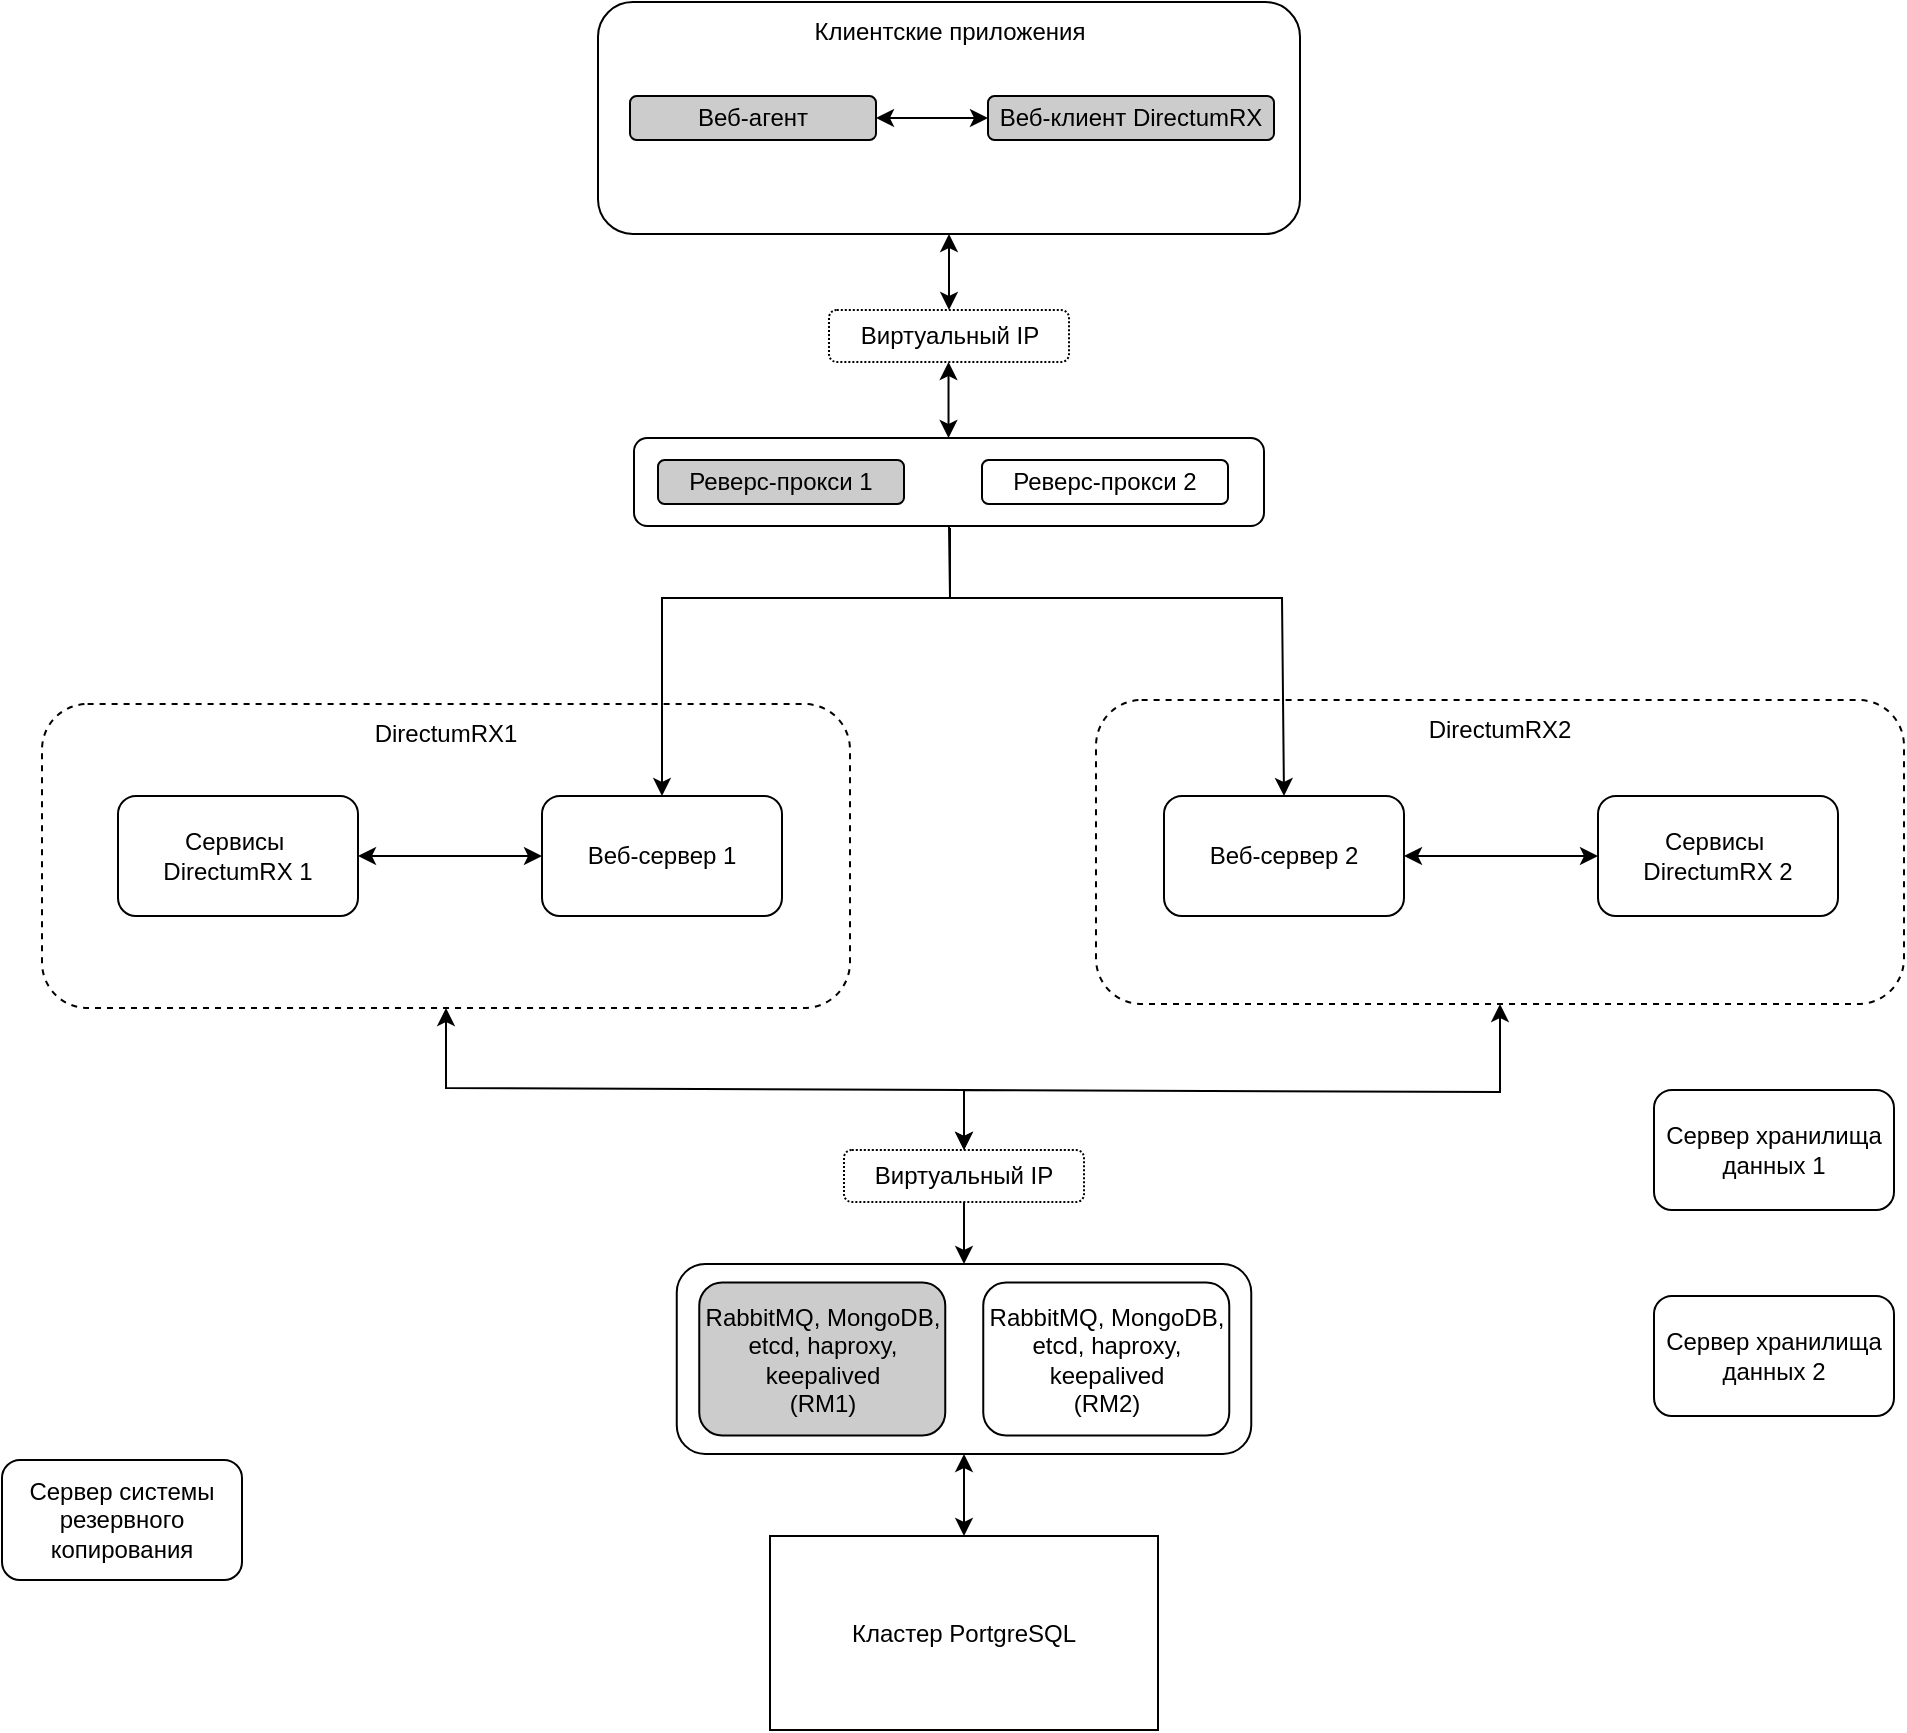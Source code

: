 <mxfile version="24.8.6">
  <diagram name="Страница — 1" id="taSbxQqE9CDGUTEGkazy">
    <mxGraphModel dx="2515" dy="953" grid="0" gridSize="10" guides="1" tooltips="1" connect="1" arrows="1" fold="1" page="1" pageScale="1" pageWidth="827" pageHeight="1169" math="0" shadow="0">
      <root>
        <mxCell id="0" />
        <mxCell id="1" parent="0" />
        <mxCell id="DbNHtFCvX-FUhnpGTAhA-1" value="" style="rounded=1;whiteSpace=wrap;html=1;" vertex="1" parent="1">
          <mxGeometry x="240" y="410" width="351" height="116" as="geometry" />
        </mxCell>
        <mxCell id="DbNHtFCvX-FUhnpGTAhA-2" value="Клиентские приложения" style="text;html=1;align=center;verticalAlign=middle;whiteSpace=wrap;rounded=0;" vertex="1" parent="1">
          <mxGeometry x="316.5" y="410" width="198" height="30" as="geometry" />
        </mxCell>
        <mxCell id="DbNHtFCvX-FUhnpGTAhA-3" value="Веб-агент" style="rounded=1;whiteSpace=wrap;html=1;fillColor=#CCCCCC;" vertex="1" parent="1">
          <mxGeometry x="256" y="457" width="123" height="22" as="geometry" />
        </mxCell>
        <mxCell id="DbNHtFCvX-FUhnpGTAhA-5" value="Веб-клиент DirectumRX" style="rounded=1;whiteSpace=wrap;html=1;fillColor=#CCCCCC;" vertex="1" parent="1">
          <mxGeometry x="435" y="457" width="143" height="22" as="geometry" />
        </mxCell>
        <mxCell id="DbNHtFCvX-FUhnpGTAhA-6" value="" style="endArrow=classic;startArrow=classic;html=1;rounded=0;exitX=1;exitY=0.5;exitDx=0;exitDy=0;entryX=0;entryY=0.5;entryDx=0;entryDy=0;" edge="1" parent="1" source="DbNHtFCvX-FUhnpGTAhA-3" target="DbNHtFCvX-FUhnpGTAhA-5">
          <mxGeometry width="50" height="50" relative="1" as="geometry">
            <mxPoint x="389" y="502" as="sourcePoint" />
            <mxPoint x="439" y="452" as="targetPoint" />
          </mxGeometry>
        </mxCell>
        <mxCell id="DbNHtFCvX-FUhnpGTAhA-7" value="Виртуальный IP" style="rounded=1;whiteSpace=wrap;html=1;fillStyle=auto;dashed=1;dashPattern=1 1;" vertex="1" parent="1">
          <mxGeometry x="355.5" y="564" width="120" height="26" as="geometry" />
        </mxCell>
        <mxCell id="DbNHtFCvX-FUhnpGTAhA-8" value="" style="endArrow=classic;startArrow=classic;html=1;rounded=0;entryX=0.5;entryY=1;entryDx=0;entryDy=0;exitX=0.5;exitY=0;exitDx=0;exitDy=0;" edge="1" parent="1" source="DbNHtFCvX-FUhnpGTAhA-7" target="DbNHtFCvX-FUhnpGTAhA-1">
          <mxGeometry width="50" height="50" relative="1" as="geometry">
            <mxPoint x="388" y="571" as="sourcePoint" />
            <mxPoint x="438" y="521" as="targetPoint" />
          </mxGeometry>
        </mxCell>
        <mxCell id="DbNHtFCvX-FUhnpGTAhA-9" value="" style="rounded=1;whiteSpace=wrap;html=1;" vertex="1" parent="1">
          <mxGeometry x="258" y="628" width="315" height="44" as="geometry" />
        </mxCell>
        <mxCell id="DbNHtFCvX-FUhnpGTAhA-10" value="Реверс-прокси 1" style="rounded=1;whiteSpace=wrap;html=1;fillColor=#CCCCCC;" vertex="1" parent="1">
          <mxGeometry x="270" y="639" width="123" height="22" as="geometry" />
        </mxCell>
        <mxCell id="DbNHtFCvX-FUhnpGTAhA-11" value="Реверс-прокси 2" style="rounded=1;whiteSpace=wrap;html=1;fillColor=#FFFFFF;" vertex="1" parent="1">
          <mxGeometry x="432" y="639" width="123" height="22" as="geometry" />
        </mxCell>
        <mxCell id="DbNHtFCvX-FUhnpGTAhA-12" value="" style="endArrow=classic;startArrow=classic;html=1;rounded=0;entryX=0.5;entryY=1;entryDx=0;entryDy=0;exitX=0.5;exitY=0;exitDx=0;exitDy=0;" edge="1" parent="1">
          <mxGeometry width="50" height="50" relative="1" as="geometry">
            <mxPoint x="415.26" y="628" as="sourcePoint" />
            <mxPoint x="415.26" y="590" as="targetPoint" />
          </mxGeometry>
        </mxCell>
        <mxCell id="DbNHtFCvX-FUhnpGTAhA-13" value="" style="rounded=1;whiteSpace=wrap;html=1;dashed=1;" vertex="1" parent="1">
          <mxGeometry x="-38" y="761" width="404" height="152" as="geometry" />
        </mxCell>
        <mxCell id="DbNHtFCvX-FUhnpGTAhA-14" value="DirectumRX1" style="text;html=1;align=center;verticalAlign=middle;whiteSpace=wrap;rounded=0;" vertex="1" parent="1">
          <mxGeometry x="134" y="761" width="60" height="30" as="geometry" />
        </mxCell>
        <mxCell id="DbNHtFCvX-FUhnpGTAhA-15" value="" style="rounded=1;whiteSpace=wrap;html=1;dashed=1;" vertex="1" parent="1">
          <mxGeometry x="489" y="759" width="404" height="152" as="geometry" />
        </mxCell>
        <mxCell id="DbNHtFCvX-FUhnpGTAhA-16" value="DirectumRX2" style="text;html=1;align=center;verticalAlign=middle;whiteSpace=wrap;rounded=0;" vertex="1" parent="1">
          <mxGeometry x="661" y="759" width="60" height="30" as="geometry" />
        </mxCell>
        <mxCell id="DbNHtFCvX-FUhnpGTAhA-18" value="" style="endArrow=classic;html=1;rounded=0;exitX=0.5;exitY=1;exitDx=0;exitDy=0;entryX=0.5;entryY=0;entryDx=0;entryDy=0;" edge="1" parent="1" source="DbNHtFCvX-FUhnpGTAhA-9" target="DbNHtFCvX-FUhnpGTAhA-20">
          <mxGeometry width="50" height="50" relative="1" as="geometry">
            <mxPoint x="343" y="739" as="sourcePoint" />
            <mxPoint x="393" y="689" as="targetPoint" />
            <Array as="points">
              <mxPoint x="416" y="708" />
              <mxPoint x="272" y="708" />
            </Array>
          </mxGeometry>
        </mxCell>
        <mxCell id="DbNHtFCvX-FUhnpGTAhA-19" value="" style="endArrow=classic;html=1;rounded=0;entryX=0.5;entryY=0;entryDx=0;entryDy=0;" edge="1" parent="1" target="DbNHtFCvX-FUhnpGTAhA-21">
          <mxGeometry width="50" height="50" relative="1" as="geometry">
            <mxPoint x="416" y="673" as="sourcePoint" />
            <mxPoint x="612" y="698" as="targetPoint" />
            <Array as="points">
              <mxPoint x="416" y="708" />
              <mxPoint x="582" y="708" />
            </Array>
          </mxGeometry>
        </mxCell>
        <mxCell id="DbNHtFCvX-FUhnpGTAhA-20" value="Веб-сервер 1" style="rounded=1;whiteSpace=wrap;html=1;" vertex="1" parent="1">
          <mxGeometry x="212" y="807" width="120" height="60" as="geometry" />
        </mxCell>
        <mxCell id="DbNHtFCvX-FUhnpGTAhA-21" value="Веб-сервер 2" style="rounded=1;whiteSpace=wrap;html=1;" vertex="1" parent="1">
          <mxGeometry x="523" y="807" width="120" height="60" as="geometry" />
        </mxCell>
        <mxCell id="DbNHtFCvX-FUhnpGTAhA-22" value="Сервисы&amp;nbsp;&lt;div&gt;DirectumRX 1&lt;/div&gt;" style="rounded=1;whiteSpace=wrap;html=1;" vertex="1" parent="1">
          <mxGeometry y="807" width="120" height="60" as="geometry" />
        </mxCell>
        <mxCell id="DbNHtFCvX-FUhnpGTAhA-23" value="Сервисы&amp;nbsp;&lt;div&gt;DirectumRX 2&lt;/div&gt;" style="rounded=1;whiteSpace=wrap;html=1;" vertex="1" parent="1">
          <mxGeometry x="740" y="807" width="120" height="60" as="geometry" />
        </mxCell>
        <mxCell id="DbNHtFCvX-FUhnpGTAhA-24" value="" style="endArrow=classic;startArrow=classic;html=1;rounded=0;exitX=1;exitY=0.5;exitDx=0;exitDy=0;entryX=0;entryY=0.5;entryDx=0;entryDy=0;" edge="1" parent="1" source="DbNHtFCvX-FUhnpGTAhA-22" target="DbNHtFCvX-FUhnpGTAhA-20">
          <mxGeometry width="50" height="50" relative="1" as="geometry">
            <mxPoint x="148" y="886" as="sourcePoint" />
            <mxPoint x="198" y="836" as="targetPoint" />
          </mxGeometry>
        </mxCell>
        <mxCell id="DbNHtFCvX-FUhnpGTAhA-25" value="" style="endArrow=classic;startArrow=classic;html=1;rounded=0;exitX=1;exitY=0.5;exitDx=0;exitDy=0;entryX=0;entryY=0.5;entryDx=0;entryDy=0;" edge="1" parent="1" source="DbNHtFCvX-FUhnpGTAhA-21" target="DbNHtFCvX-FUhnpGTAhA-23">
          <mxGeometry width="50" height="50" relative="1" as="geometry">
            <mxPoint x="684" y="864" as="sourcePoint" />
            <mxPoint x="734" y="814" as="targetPoint" />
          </mxGeometry>
        </mxCell>
        <mxCell id="DbNHtFCvX-FUhnpGTAhA-26" value="Виртуальный IP" style="rounded=1;whiteSpace=wrap;html=1;fillStyle=auto;dashed=1;dashPattern=1 1;" vertex="1" parent="1">
          <mxGeometry x="363" y="984" width="120" height="26" as="geometry" />
        </mxCell>
        <mxCell id="DbNHtFCvX-FUhnpGTAhA-27" value="" style="endArrow=classic;startArrow=classic;html=1;rounded=0;exitX=0.5;exitY=1;exitDx=0;exitDy=0;entryX=0.5;entryY=0;entryDx=0;entryDy=0;" edge="1" parent="1" source="DbNHtFCvX-FUhnpGTAhA-13" target="DbNHtFCvX-FUhnpGTAhA-26">
          <mxGeometry width="50" height="50" relative="1" as="geometry">
            <mxPoint x="279" y="994" as="sourcePoint" />
            <mxPoint x="329" y="944" as="targetPoint" />
            <Array as="points">
              <mxPoint x="164" y="953" />
              <mxPoint x="423" y="954" />
            </Array>
          </mxGeometry>
        </mxCell>
        <mxCell id="DbNHtFCvX-FUhnpGTAhA-28" value="" style="endArrow=classic;startArrow=classic;html=1;rounded=0;exitX=0.5;exitY=0;exitDx=0;exitDy=0;entryX=0.5;entryY=1;entryDx=0;entryDy=0;" edge="1" parent="1" source="DbNHtFCvX-FUhnpGTAhA-26" target="DbNHtFCvX-FUhnpGTAhA-15">
          <mxGeometry width="50" height="50" relative="1" as="geometry">
            <mxPoint x="514" y="990" as="sourcePoint" />
            <mxPoint x="564" y="940" as="targetPoint" />
            <Array as="points">
              <mxPoint x="423" y="954" />
              <mxPoint x="691" y="955" />
            </Array>
          </mxGeometry>
        </mxCell>
        <mxCell id="DbNHtFCvX-FUhnpGTAhA-29" value="" style="rounded=1;whiteSpace=wrap;html=1;" vertex="1" parent="1">
          <mxGeometry x="279.38" y="1041" width="287.25" height="95" as="geometry" />
        </mxCell>
        <mxCell id="DbNHtFCvX-FUhnpGTAhA-30" value="RabbitMQ, MongoDB, etcd, haproxy, keepalived&lt;br&gt;(RM1)" style="rounded=1;whiteSpace=wrap;html=1;fillColor=#CCCCCC;" vertex="1" parent="1">
          <mxGeometry x="290.63" y="1050.25" width="123" height="76.5" as="geometry" />
        </mxCell>
        <mxCell id="DbNHtFCvX-FUhnpGTAhA-32" value="RabbitMQ, MongoDB, etcd, haproxy, keepalived&lt;br&gt;(RM2)" style="rounded=1;whiteSpace=wrap;html=1;fillColor=#FFFFFF;" vertex="1" parent="1">
          <mxGeometry x="432.63" y="1050.25" width="123" height="76.5" as="geometry" />
        </mxCell>
        <mxCell id="DbNHtFCvX-FUhnpGTAhA-33" value="" style="endArrow=classic;html=1;rounded=0;exitX=0.5;exitY=1;exitDx=0;exitDy=0;entryX=0.5;entryY=0;entryDx=0;entryDy=0;" edge="1" parent="1" source="DbNHtFCvX-FUhnpGTAhA-26" target="DbNHtFCvX-FUhnpGTAhA-29">
          <mxGeometry width="50" height="50" relative="1" as="geometry">
            <mxPoint x="547" y="1090" as="sourcePoint" />
            <mxPoint x="597" y="1040" as="targetPoint" />
          </mxGeometry>
        </mxCell>
        <mxCell id="DbNHtFCvX-FUhnpGTAhA-35" value="Кластер PortgreSQL" style="rounded=0;whiteSpace=wrap;html=1;" vertex="1" parent="1">
          <mxGeometry x="326" y="1177" width="194" height="97" as="geometry" />
        </mxCell>
        <mxCell id="DbNHtFCvX-FUhnpGTAhA-37" value="" style="endArrow=classic;startArrow=classic;html=1;rounded=0;entryX=0.5;entryY=1;entryDx=0;entryDy=0;exitX=0.5;exitY=0;exitDx=0;exitDy=0;" edge="1" parent="1" source="DbNHtFCvX-FUhnpGTAhA-35" target="DbNHtFCvX-FUhnpGTAhA-29">
          <mxGeometry width="50" height="50" relative="1" as="geometry">
            <mxPoint x="426" y="1211" as="sourcePoint" />
            <mxPoint x="476" y="1166" as="targetPoint" />
          </mxGeometry>
        </mxCell>
        <mxCell id="DbNHtFCvX-FUhnpGTAhA-38" value="Сервер системы резервного копирования" style="rounded=1;whiteSpace=wrap;html=1;" vertex="1" parent="1">
          <mxGeometry x="-58" y="1139" width="120" height="60" as="geometry" />
        </mxCell>
        <mxCell id="DbNHtFCvX-FUhnpGTAhA-39" value="Сервер хранилища данных 1" style="rounded=1;whiteSpace=wrap;html=1;" vertex="1" parent="1">
          <mxGeometry x="768" y="954" width="120" height="60" as="geometry" />
        </mxCell>
        <mxCell id="DbNHtFCvX-FUhnpGTAhA-40" value="Сервер хранилища данных 2" style="rounded=1;whiteSpace=wrap;html=1;" vertex="1" parent="1">
          <mxGeometry x="768" y="1057" width="120" height="60" as="geometry" />
        </mxCell>
      </root>
    </mxGraphModel>
  </diagram>
</mxfile>
